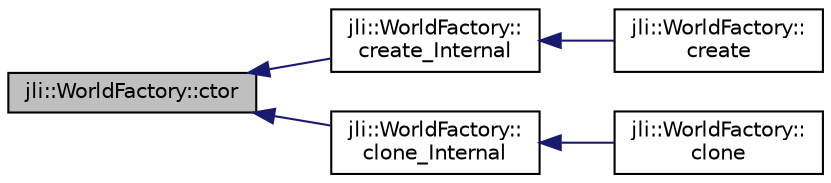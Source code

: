 digraph "jli::WorldFactory::ctor"
{
  edge [fontname="Helvetica",fontsize="10",labelfontname="Helvetica",labelfontsize="10"];
  node [fontname="Helvetica",fontsize="10",shape=record];
  rankdir="LR";
  Node1 [label="jli::WorldFactory::ctor",height=0.2,width=0.4,color="black", fillcolor="grey75", style="filled", fontcolor="black"];
  Node1 -> Node2 [dir="back",color="midnightblue",fontsize="10",style="solid"];
  Node2 [label="jli::WorldFactory::\lcreate_Internal",height=0.2,width=0.4,color="black", fillcolor="white", style="filled",URL="$classjli_1_1_world_factory.html#a0bbb3e37df86e691253179a12bdc191d"];
  Node2 -> Node3 [dir="back",color="midnightblue",fontsize="10",style="solid"];
  Node3 [label="jli::WorldFactory::\lcreate",height=0.2,width=0.4,color="black", fillcolor="white", style="filled",URL="$classjli_1_1_world_factory.html#a7907b82e19f4bbb1f5c98fbceaf7d961"];
  Node1 -> Node4 [dir="back",color="midnightblue",fontsize="10",style="solid"];
  Node4 [label="jli::WorldFactory::\lclone_Internal",height=0.2,width=0.4,color="black", fillcolor="white", style="filled",URL="$classjli_1_1_world_factory.html#aa0f13c33f5e308f48ef1db874bc897fb"];
  Node4 -> Node5 [dir="back",color="midnightblue",fontsize="10",style="solid"];
  Node5 [label="jli::WorldFactory::\lclone",height=0.2,width=0.4,color="black", fillcolor="white", style="filled",URL="$classjli_1_1_world_factory.html#a89ec9b5b30538c5ab593a0fecfc99c7c"];
}
